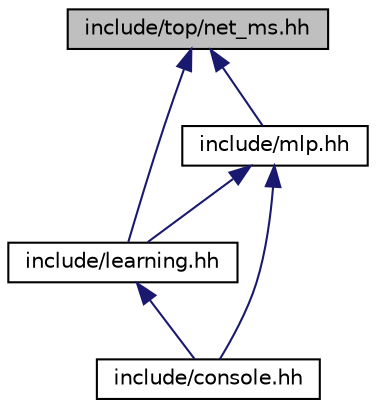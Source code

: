 digraph "include/top/net_ms.hh"
{
 // LATEX_PDF_SIZE
  edge [fontname="Helvetica",fontsize="10",labelfontname="Helvetica",labelfontsize="10"];
  node [fontname="Helvetica",fontsize="10",shape=record];
  Node1 [label="include/top/net_ms.hh",height=0.2,width=0.4,color="black", fillcolor="grey75", style="filled", fontcolor="black",tooltip=" "];
  Node1 -> Node2 [dir="back",color="midnightblue",fontsize="10",style="solid"];
  Node2 [label="include/learning.hh",height=0.2,width=0.4,color="black", fillcolor="white", style="filled",URL="$learning_8hh_source.html",tooltip=" "];
  Node2 -> Node3 [dir="back",color="midnightblue",fontsize="10",style="solid"];
  Node3 [label="include/console.hh",height=0.2,width=0.4,color="black", fillcolor="white", style="filled",URL="$console_8hh.html",tooltip=" "];
  Node1 -> Node4 [dir="back",color="midnightblue",fontsize="10",style="solid"];
  Node4 [label="include/mlp.hh",height=0.2,width=0.4,color="black", fillcolor="white", style="filled",URL="$mlp_8hh.html",tooltip=" "];
  Node4 -> Node3 [dir="back",color="midnightblue",fontsize="10",style="solid"];
  Node4 -> Node2 [dir="back",color="midnightblue",fontsize="10",style="solid"];
}
